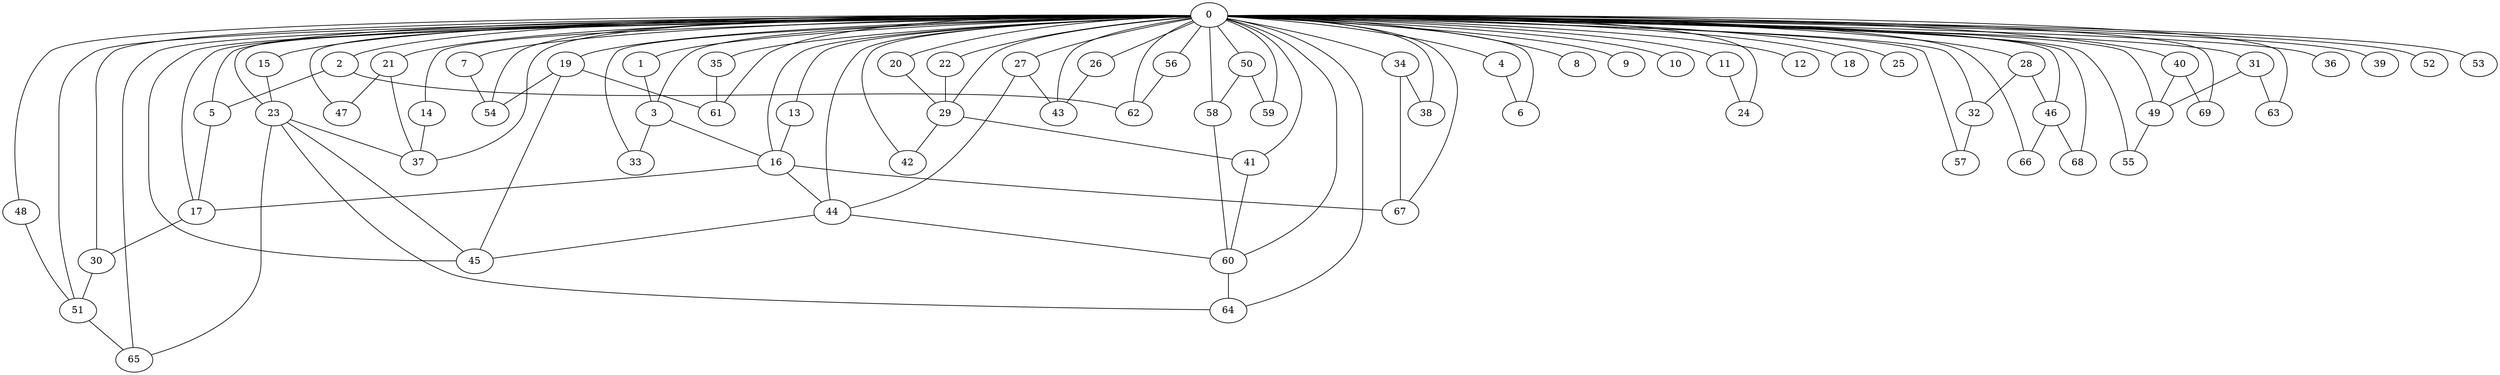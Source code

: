
graph graphname {
    0 -- 1
0 -- 2
0 -- 3
0 -- 4
0 -- 5
0 -- 6
0 -- 7
0 -- 8
0 -- 9
0 -- 10
0 -- 11
0 -- 12
0 -- 13
0 -- 14
0 -- 15
0 -- 16
0 -- 17
0 -- 18
0 -- 19
0 -- 20
0 -- 21
0 -- 22
0 -- 23
0 -- 24
0 -- 25
0 -- 26
0 -- 27
0 -- 28
0 -- 29
0 -- 30
0 -- 31
0 -- 32
0 -- 33
0 -- 34
0 -- 35
0 -- 36
0 -- 37
0 -- 38
0 -- 39
0 -- 40
0 -- 41
0 -- 42
0 -- 43
0 -- 44
0 -- 45
0 -- 46
0 -- 47
0 -- 48
0 -- 49
0 -- 50
0 -- 51
0 -- 52
0 -- 53
0 -- 54
0 -- 55
0 -- 56
0 -- 57
0 -- 58
0 -- 59
0 -- 60
0 -- 61
0 -- 62
0 -- 63
0 -- 64
0 -- 65
0 -- 66
0 -- 67
0 -- 68
0 -- 69
1 -- 3
2 -- 5
2 -- 62
3 -- 16
3 -- 33
4 -- 6
5 -- 17
7 -- 54
11 -- 24
13 -- 16
14 -- 37
15 -- 23
16 -- 17
16 -- 44
16 -- 67
17 -- 30
19 -- 54
19 -- 61
19 -- 45
20 -- 29
21 -- 47
21 -- 37
22 -- 29
23 -- 37
23 -- 65
23 -- 45
23 -- 64
26 -- 43
27 -- 44
27 -- 43
28 -- 32
28 -- 46
29 -- 41
29 -- 42
30 -- 51
31 -- 49
31 -- 63
32 -- 57
34 -- 67
34 -- 38
35 -- 61
40 -- 49
40 -- 69
41 -- 60
44 -- 45
44 -- 60
46 -- 66
46 -- 68
48 -- 51
49 -- 55
50 -- 59
50 -- 58
51 -- 65
56 -- 62
58 -- 60
60 -- 64

}
